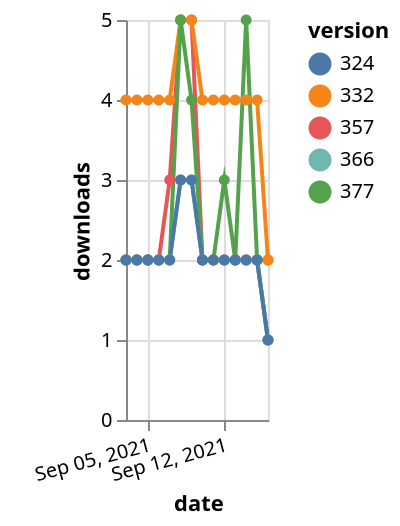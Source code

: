 {"$schema": "https://vega.github.io/schema/vega-lite/v5.json", "description": "A simple bar chart with embedded data.", "data": {"values": [{"date": "2021-09-03", "total": 2330, "delta": 2, "version": "366"}, {"date": "2021-09-04", "total": 2332, "delta": 2, "version": "366"}, {"date": "2021-09-05", "total": 2334, "delta": 2, "version": "366"}, {"date": "2021-09-06", "total": 2336, "delta": 2, "version": "366"}, {"date": "2021-09-07", "total": 2338, "delta": 2, "version": "366"}, {"date": "2021-09-08", "total": 2341, "delta": 3, "version": "366"}, {"date": "2021-09-09", "total": 2344, "delta": 3, "version": "366"}, {"date": "2021-09-10", "total": 2346, "delta": 2, "version": "366"}, {"date": "2021-09-11", "total": 2348, "delta": 2, "version": "366"}, {"date": "2021-09-12", "total": 2350, "delta": 2, "version": "366"}, {"date": "2021-09-13", "total": 2352, "delta": 2, "version": "366"}, {"date": "2021-09-14", "total": 2354, "delta": 2, "version": "366"}, {"date": "2021-09-15", "total": 2356, "delta": 2, "version": "366"}, {"date": "2021-09-16", "total": 2357, "delta": 1, "version": "366"}, {"date": "2021-09-03", "total": 2913, "delta": 2, "version": "357"}, {"date": "2021-09-04", "total": 2915, "delta": 2, "version": "357"}, {"date": "2021-09-05", "total": 2917, "delta": 2, "version": "357"}, {"date": "2021-09-06", "total": 2919, "delta": 2, "version": "357"}, {"date": "2021-09-07", "total": 2922, "delta": 3, "version": "357"}, {"date": "2021-09-08", "total": 2927, "delta": 5, "version": "357"}, {"date": "2021-09-09", "total": 2932, "delta": 5, "version": "357"}, {"date": "2021-09-10", "total": 2934, "delta": 2, "version": "357"}, {"date": "2021-09-11", "total": 2936, "delta": 2, "version": "357"}, {"date": "2021-09-12", "total": 2938, "delta": 2, "version": "357"}, {"date": "2021-09-13", "total": 2940, "delta": 2, "version": "357"}, {"date": "2021-09-14", "total": 2942, "delta": 2, "version": "357"}, {"date": "2021-09-15", "total": 2944, "delta": 2, "version": "357"}, {"date": "2021-09-16", "total": 2946, "delta": 2, "version": "357"}, {"date": "2021-09-03", "total": 4937, "delta": 4, "version": "332"}, {"date": "2021-09-04", "total": 4941, "delta": 4, "version": "332"}, {"date": "2021-09-05", "total": 4945, "delta": 4, "version": "332"}, {"date": "2021-09-06", "total": 4949, "delta": 4, "version": "332"}, {"date": "2021-09-07", "total": 4953, "delta": 4, "version": "332"}, {"date": "2021-09-08", "total": 4958, "delta": 5, "version": "332"}, {"date": "2021-09-09", "total": 4963, "delta": 5, "version": "332"}, {"date": "2021-09-10", "total": 4967, "delta": 4, "version": "332"}, {"date": "2021-09-11", "total": 4971, "delta": 4, "version": "332"}, {"date": "2021-09-12", "total": 4975, "delta": 4, "version": "332"}, {"date": "2021-09-13", "total": 4979, "delta": 4, "version": "332"}, {"date": "2021-09-14", "total": 4983, "delta": 4, "version": "332"}, {"date": "2021-09-15", "total": 4987, "delta": 4, "version": "332"}, {"date": "2021-09-16", "total": 4989, "delta": 2, "version": "332"}, {"date": "2021-09-03", "total": 2119, "delta": 2, "version": "377"}, {"date": "2021-09-04", "total": 2121, "delta": 2, "version": "377"}, {"date": "2021-09-05", "total": 2123, "delta": 2, "version": "377"}, {"date": "2021-09-06", "total": 2125, "delta": 2, "version": "377"}, {"date": "2021-09-07", "total": 2127, "delta": 2, "version": "377"}, {"date": "2021-09-08", "total": 2132, "delta": 5, "version": "377"}, {"date": "2021-09-09", "total": 2136, "delta": 4, "version": "377"}, {"date": "2021-09-10", "total": 2138, "delta": 2, "version": "377"}, {"date": "2021-09-11", "total": 2140, "delta": 2, "version": "377"}, {"date": "2021-09-12", "total": 2143, "delta": 3, "version": "377"}, {"date": "2021-09-13", "total": 2145, "delta": 2, "version": "377"}, {"date": "2021-09-14", "total": 2150, "delta": 5, "version": "377"}, {"date": "2021-09-15", "total": 2152, "delta": 2, "version": "377"}, {"date": "2021-09-16", "total": 2153, "delta": 1, "version": "377"}, {"date": "2021-09-03", "total": 2654, "delta": 2, "version": "324"}, {"date": "2021-09-04", "total": 2656, "delta": 2, "version": "324"}, {"date": "2021-09-05", "total": 2658, "delta": 2, "version": "324"}, {"date": "2021-09-06", "total": 2660, "delta": 2, "version": "324"}, {"date": "2021-09-07", "total": 2662, "delta": 2, "version": "324"}, {"date": "2021-09-08", "total": 2665, "delta": 3, "version": "324"}, {"date": "2021-09-09", "total": 2668, "delta": 3, "version": "324"}, {"date": "2021-09-10", "total": 2670, "delta": 2, "version": "324"}, {"date": "2021-09-11", "total": 2672, "delta": 2, "version": "324"}, {"date": "2021-09-12", "total": 2674, "delta": 2, "version": "324"}, {"date": "2021-09-13", "total": 2676, "delta": 2, "version": "324"}, {"date": "2021-09-14", "total": 2678, "delta": 2, "version": "324"}, {"date": "2021-09-15", "total": 2680, "delta": 2, "version": "324"}, {"date": "2021-09-16", "total": 2681, "delta": 1, "version": "324"}]}, "width": "container", "mark": {"type": "line", "point": {"filled": true}}, "encoding": {"x": {"field": "date", "type": "temporal", "timeUnit": "yearmonthdate", "title": "date", "axis": {"labelAngle": -15}}, "y": {"field": "delta", "type": "quantitative", "title": "downloads"}, "color": {"field": "version", "type": "nominal"}, "tooltip": {"field": "delta"}}}